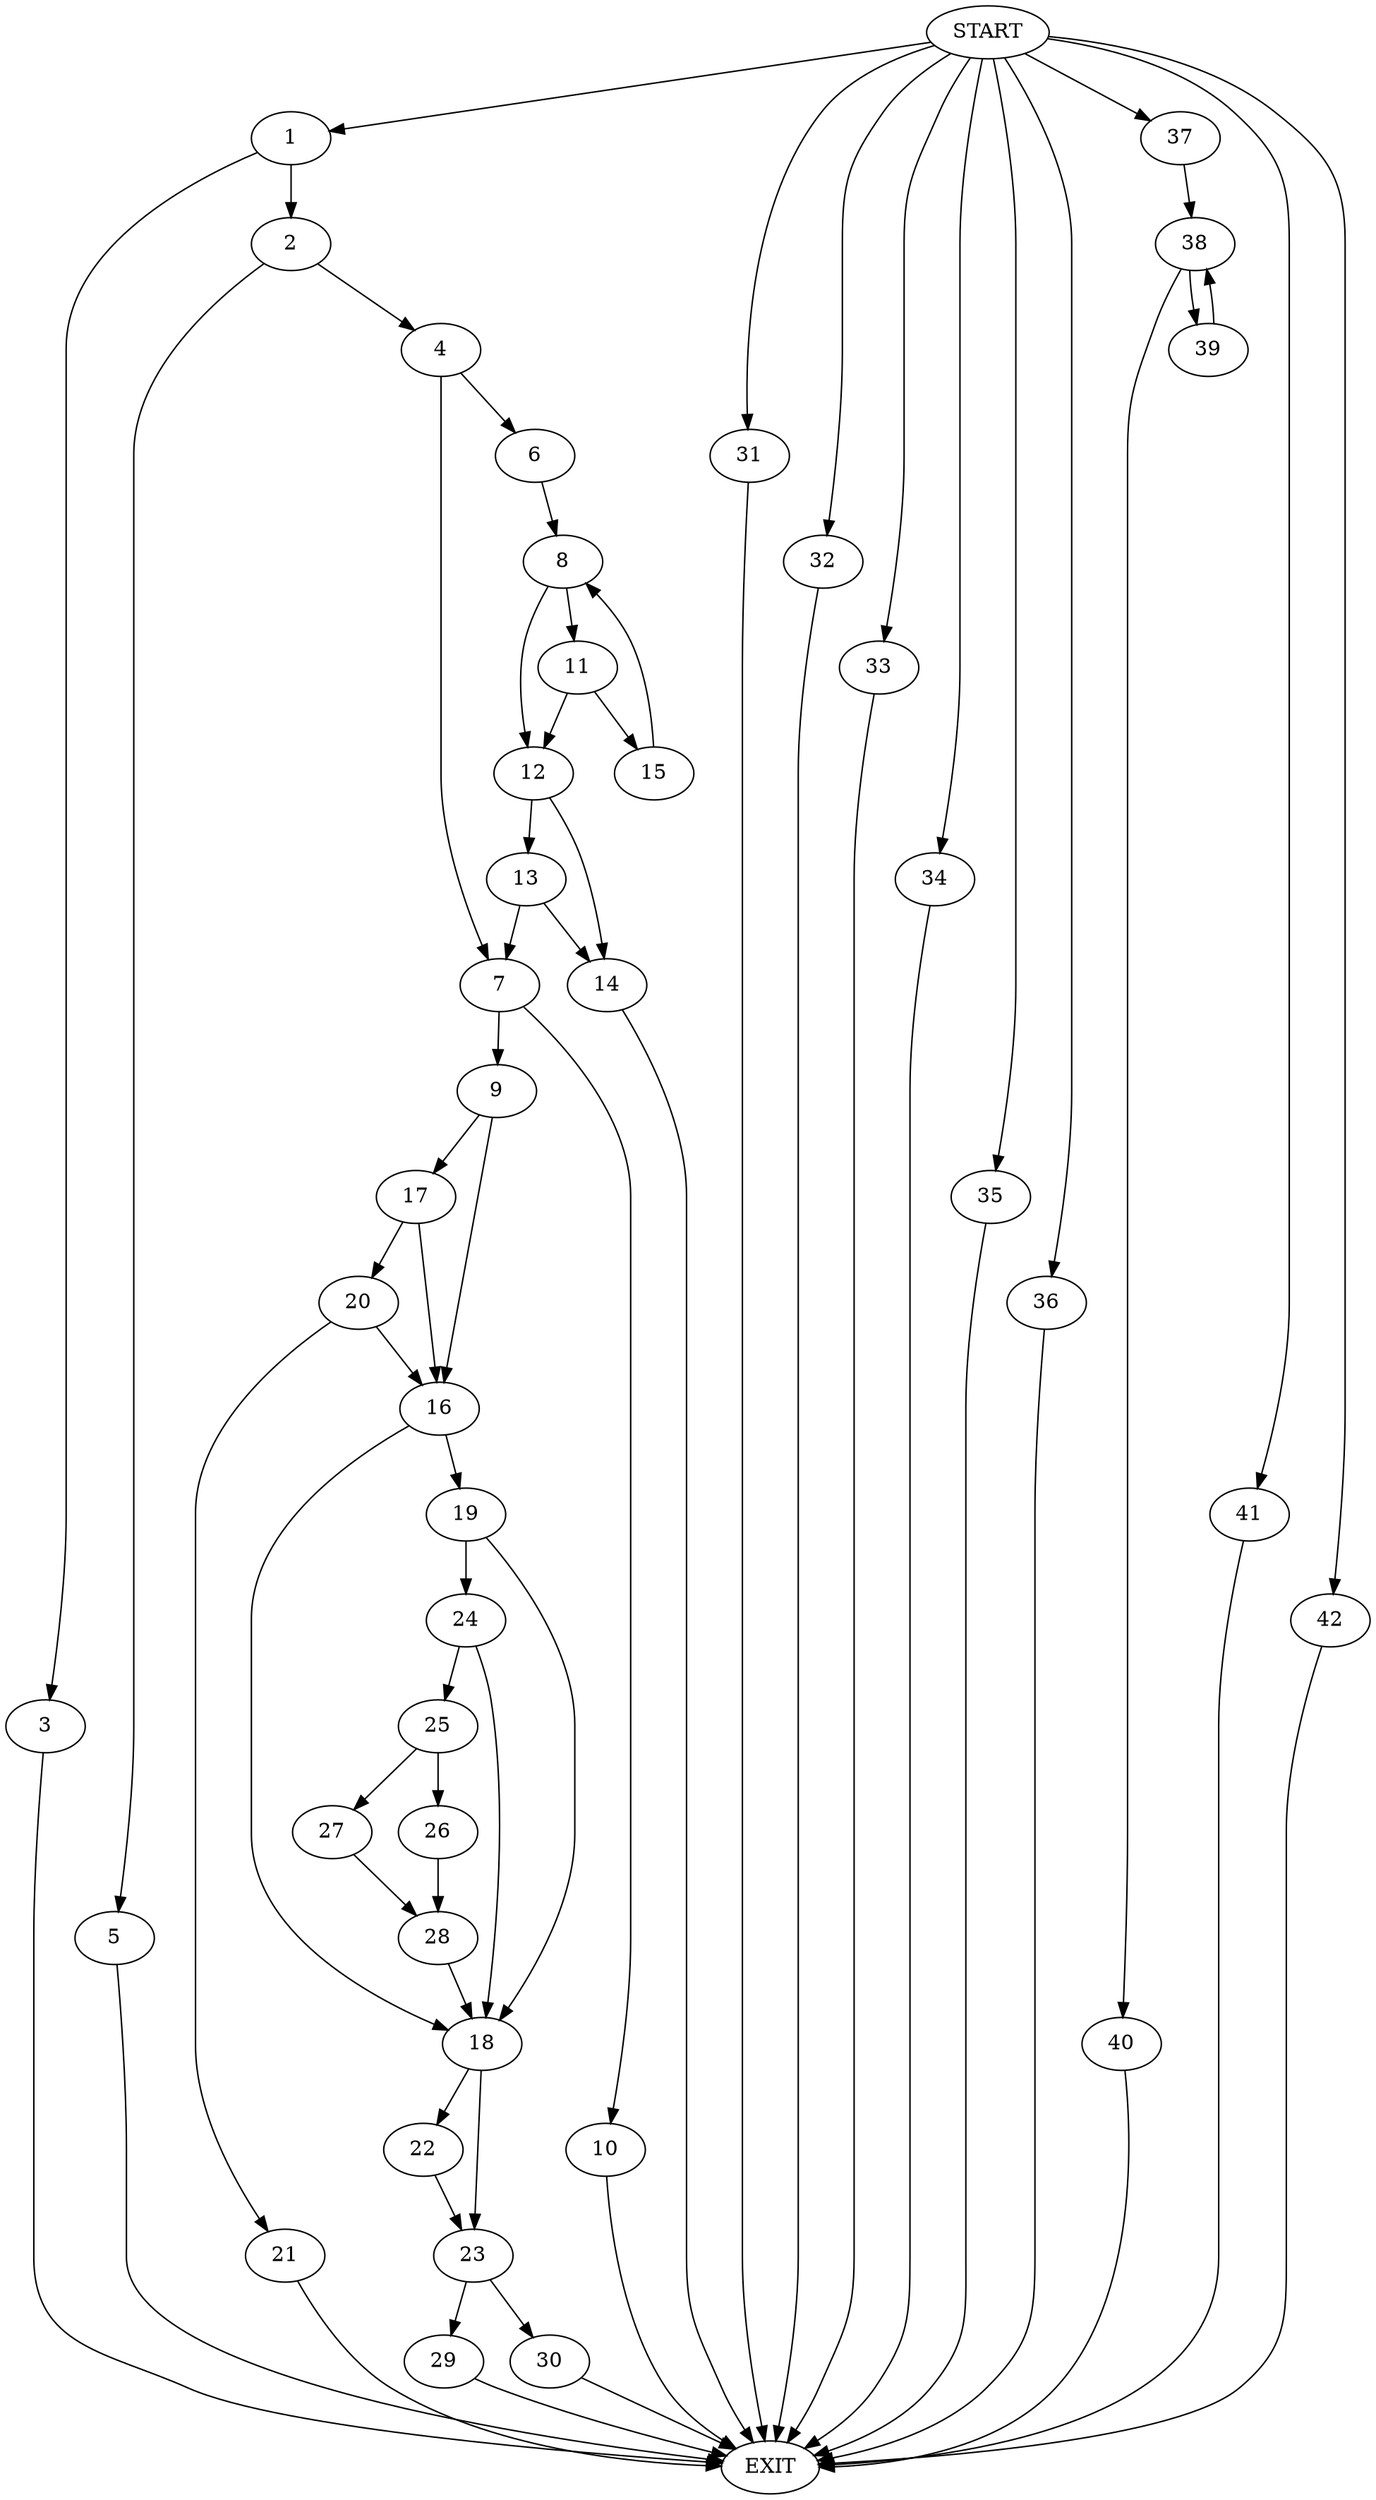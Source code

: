 digraph {
0 [label="START"]
43 [label="EXIT"]
0 -> 1
1 -> 2
1 -> 3
2 -> 4
2 -> 5
3 -> 43
4 -> 6
4 -> 7
5 -> 43
6 -> 8
7 -> 9
7 -> 10
8 -> 11
8 -> 12
12 -> 13
12 -> 14
11 -> 15
11 -> 12
15 -> 8
13 -> 7
13 -> 14
14 -> 43
9 -> 16
9 -> 17
10 -> 43
16 -> 18
16 -> 19
17 -> 16
17 -> 20
20 -> 21
20 -> 16
21 -> 43
18 -> 22
18 -> 23
19 -> 24
19 -> 18
24 -> 18
24 -> 25
25 -> 26
25 -> 27
27 -> 28
26 -> 28
28 -> 18
22 -> 23
23 -> 29
23 -> 30
0 -> 31
31 -> 43
0 -> 32
32 -> 43
0 -> 33
33 -> 43
0 -> 34
34 -> 43
0 -> 35
35 -> 43
29 -> 43
30 -> 43
0 -> 36
36 -> 43
0 -> 37
37 -> 38
38 -> 39
38 -> 40
39 -> 38
40 -> 43
0 -> 41
41 -> 43
0 -> 42
42 -> 43
}

